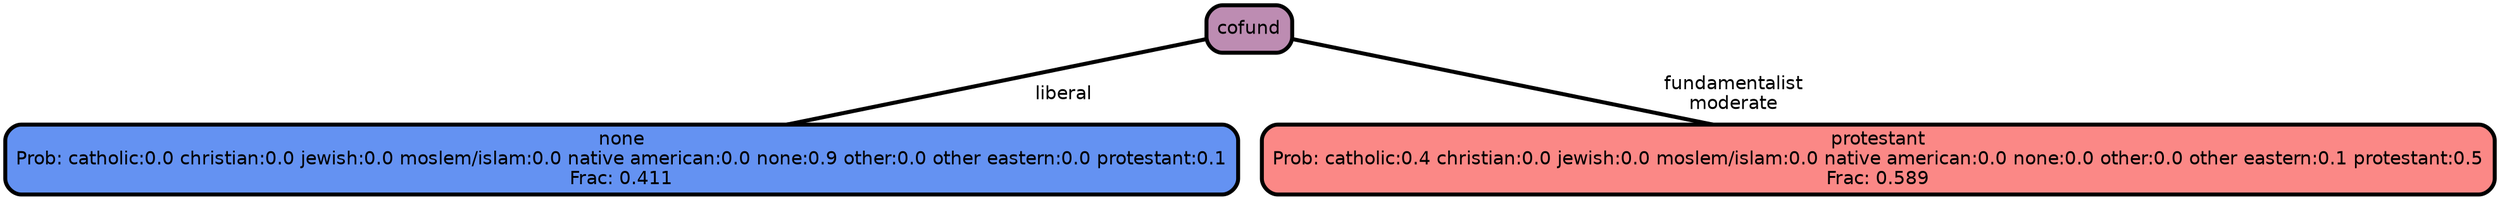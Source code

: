 graph Tree {
node [shape=box, style="filled, rounded",color="black",penwidth="3",fontcolor="black",                 fontname=helvetica] ;
graph [ranksep="0 equally", splines=straight,                 bgcolor=transparent, dpi=200] ;
edge [fontname=helvetica, color=black] ;
0 [label="none
Prob: catholic:0.0 christian:0.0 jewish:0.0 moslem/islam:0.0 native american:0.0 none:0.9 other:0.0 other eastern:0.0 protestant:0.1
Frac: 0.411", fillcolor="#6492f2"] ;
1 [label="cofund", fillcolor="#bd8cb2"] ;
2 [label="protestant
Prob: catholic:0.4 christian:0.0 jewish:0.0 moslem/islam:0.0 native american:0.0 none:0.0 other:0.0 other eastern:0.1 protestant:0.5
Frac: 0.589", fillcolor="#fb8886"] ;
1 -- 0 [label=" liberal",penwidth=3] ;
1 -- 2 [label=" fundamentalist\n moderate",penwidth=3] ;
{rank = same;}}
